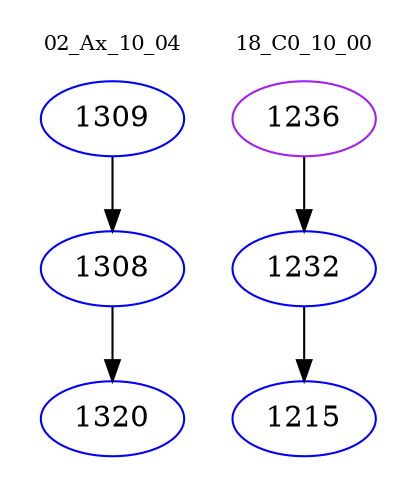 digraph{
subgraph cluster_0 {
color = white
label = "02_Ax_10_04";
fontsize=10;
T0_1309 [label="1309", color="blue"]
T0_1309 -> T0_1308 [color="black"]
T0_1308 [label="1308", color="blue"]
T0_1308 -> T0_1320 [color="black"]
T0_1320 [label="1320", color="blue"]
}
subgraph cluster_1 {
color = white
label = "18_C0_10_00";
fontsize=10;
T1_1236 [label="1236", color="purple"]
T1_1236 -> T1_1232 [color="black"]
T1_1232 [label="1232", color="blue"]
T1_1232 -> T1_1215 [color="black"]
T1_1215 [label="1215", color="blue"]
}
}
